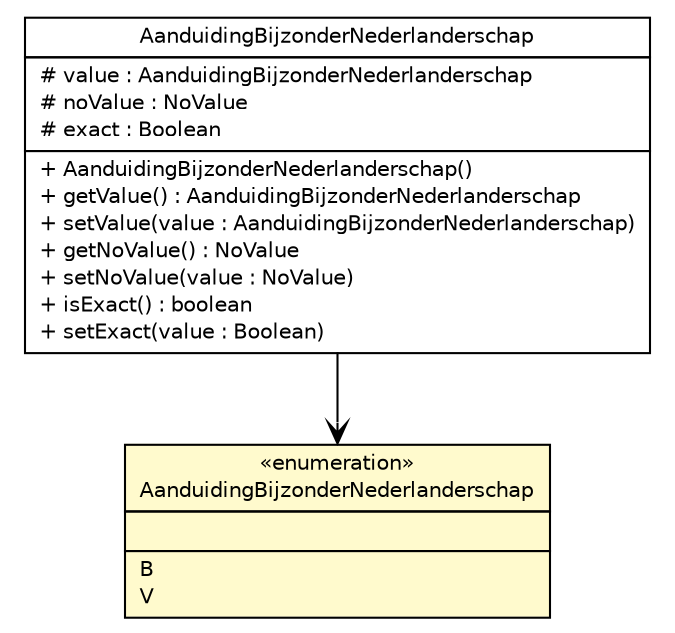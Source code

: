 #!/usr/local/bin/dot
#
# Class diagram 
# Generated by UMLGraph version R5_6-24-gf6e263 (http://www.umlgraph.org/)
#

digraph G {
	edge [fontname="Helvetica",fontsize=10,labelfontname="Helvetica",labelfontsize=10];
	node [fontname="Helvetica",fontsize=10,shape=plaintext];
	nodesep=0.25;
	ranksep=0.5;
	// nl.egem.stuf.sector.bg._0204.AanduidingBijzonderNederlanderschap
	c33538 [label=<<table title="nl.egem.stuf.sector.bg._0204.AanduidingBijzonderNederlanderschap" border="0" cellborder="1" cellspacing="0" cellpadding="2" port="p" bgcolor="lemonChiffon" href="./AanduidingBijzonderNederlanderschap.html">
		<tr><td><table border="0" cellspacing="0" cellpadding="1">
<tr><td align="center" balign="center"> &#171;enumeration&#187; </td></tr>
<tr><td align="center" balign="center"> AanduidingBijzonderNederlanderschap </td></tr>
		</table></td></tr>
		<tr><td><table border="0" cellspacing="0" cellpadding="1">
<tr><td align="left" balign="left">  </td></tr>
		</table></td></tr>
		<tr><td><table border="0" cellspacing="0" cellpadding="1">
<tr><td align="left" balign="left"> B </td></tr>
<tr><td align="left" balign="left"> V </td></tr>
		</table></td></tr>
		</table>>, URL="./AanduidingBijzonderNederlanderschap.html", fontname="Helvetica", fontcolor="black", fontsize=10.0];
	// nl.egem.stuf.sector.bg._0204.PRSFund.AanduidingBijzonderNederlanderschap
	c33625 [label=<<table title="nl.egem.stuf.sector.bg._0204.PRSFund.AanduidingBijzonderNederlanderschap" border="0" cellborder="1" cellspacing="0" cellpadding="2" port="p" href="./PRSFund.AanduidingBijzonderNederlanderschap.html">
		<tr><td><table border="0" cellspacing="0" cellpadding="1">
<tr><td align="center" balign="center"> AanduidingBijzonderNederlanderschap </td></tr>
		</table></td></tr>
		<tr><td><table border="0" cellspacing="0" cellpadding="1">
<tr><td align="left" balign="left"> # value : AanduidingBijzonderNederlanderschap </td></tr>
<tr><td align="left" balign="left"> # noValue : NoValue </td></tr>
<tr><td align="left" balign="left"> # exact : Boolean </td></tr>
		</table></td></tr>
		<tr><td><table border="0" cellspacing="0" cellpadding="1">
<tr><td align="left" balign="left"> + AanduidingBijzonderNederlanderschap() </td></tr>
<tr><td align="left" balign="left"> + getValue() : AanduidingBijzonderNederlanderschap </td></tr>
<tr><td align="left" balign="left"> + setValue(value : AanduidingBijzonderNederlanderschap) </td></tr>
<tr><td align="left" balign="left"> + getNoValue() : NoValue </td></tr>
<tr><td align="left" balign="left"> + setNoValue(value : NoValue) </td></tr>
<tr><td align="left" balign="left"> + isExact() : boolean </td></tr>
<tr><td align="left" balign="left"> + setExact(value : Boolean) </td></tr>
		</table></td></tr>
		</table>>, URL="./PRSFund.AanduidingBijzonderNederlanderschap.html", fontname="Helvetica", fontcolor="black", fontsize=10.0];
	// nl.egem.stuf.sector.bg._0204.PRSFund.AanduidingBijzonderNederlanderschap NAVASSOC nl.egem.stuf.sector.bg._0204.AanduidingBijzonderNederlanderschap
	c33625:p -> c33538:p [taillabel="", label="", headlabel="", fontname="Helvetica", fontcolor="black", fontsize=10.0, color="black", arrowhead=open];
}


